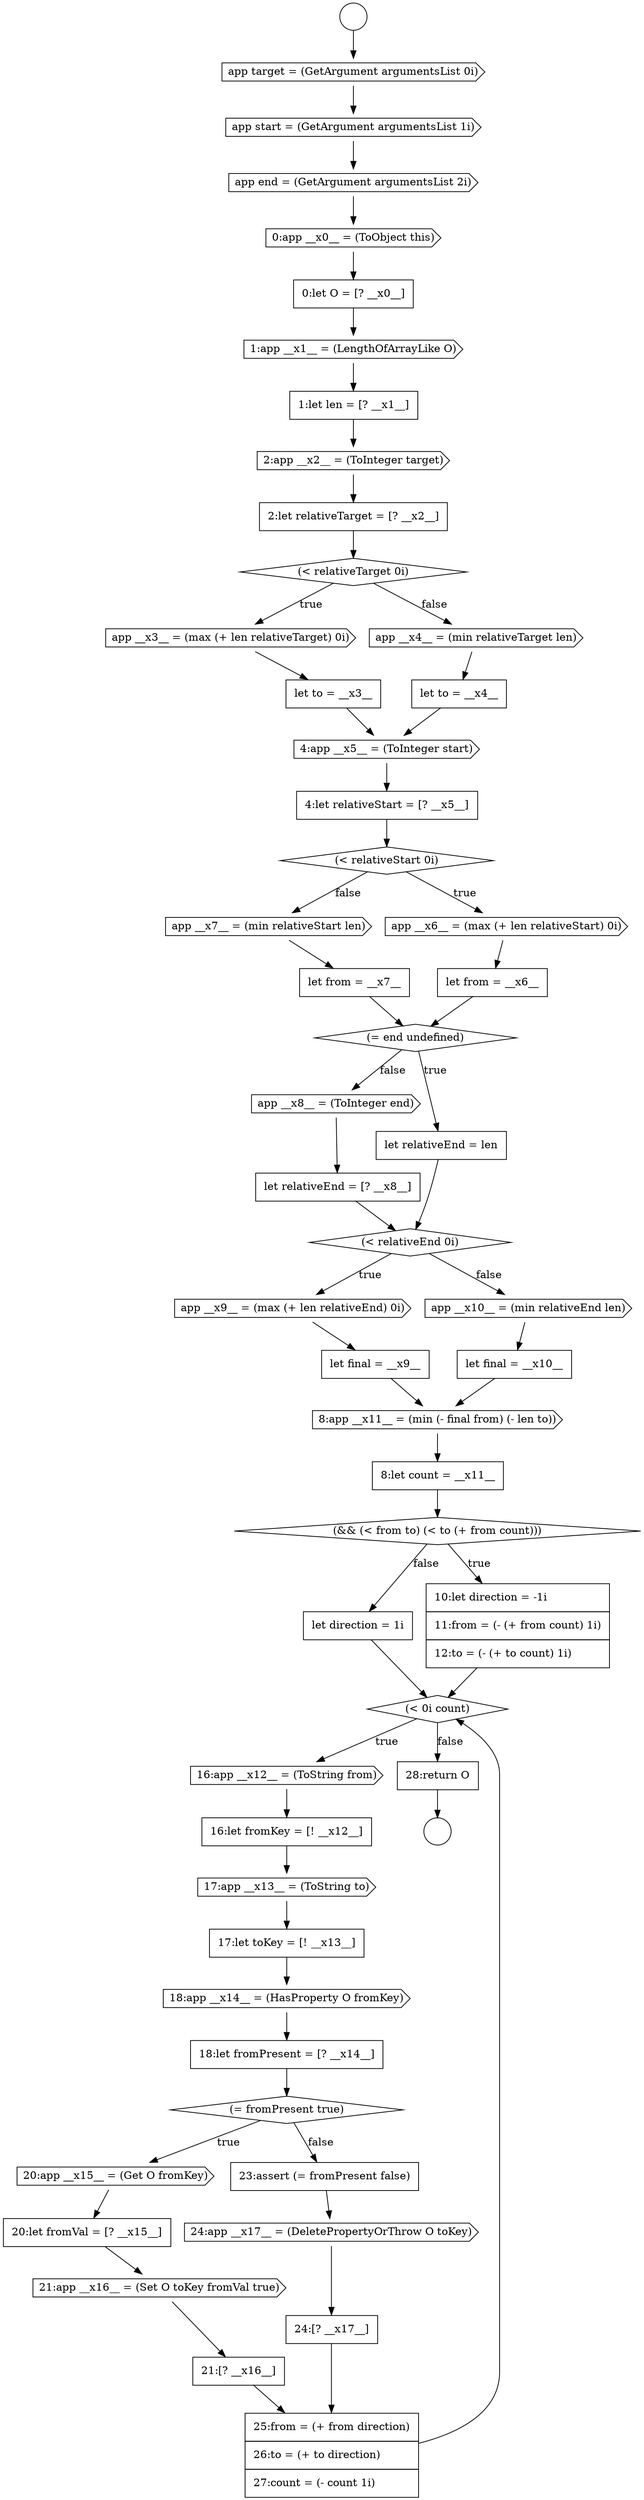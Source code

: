 digraph {
  node15450 [shape=cds, label=<<font color="black">app __x9__ = (max (+ len relativeEnd) 0i)</font>> color="black" fillcolor="white" style=filled]
  node15435 [shape=none, margin=0, label=<<font color="black">
    <table border="0" cellborder="1" cellspacing="0" cellpadding="10">
      <tr><td align="left">let to = __x3__</td></tr>
    </table>
  </font>> color="black" fillcolor="white" style=filled]
  node15462 [shape=cds, label=<<font color="black">17:app __x13__ = (ToString to)</font>> color="black" fillcolor="white" style=filled]
  node15447 [shape=cds, label=<<font color="black">app __x8__ = (ToInteger end)</font>> color="black" fillcolor="white" style=filled]
  node15443 [shape=cds, label=<<font color="black">app __x7__ = (min relativeStart len)</font>> color="black" fillcolor="white" style=filled]
  node15469 [shape=cds, label=<<font color="black">21:app __x16__ = (Set O toKey fromVal true)</font>> color="black" fillcolor="white" style=filled]
  node15451 [shape=none, margin=0, label=<<font color="black">
    <table border="0" cellborder="1" cellspacing="0" cellpadding="10">
      <tr><td align="left">let final = __x9__</td></tr>
    </table>
  </font>> color="black" fillcolor="white" style=filled]
  node15467 [shape=cds, label=<<font color="black">20:app __x15__ = (Get O fromKey)</font>> color="black" fillcolor="white" style=filled]
  node15440 [shape=diamond, label=<<font color="black">(&lt; relativeStart 0i)</font>> color="black" fillcolor="white" style=filled]
  node15472 [shape=cds, label=<<font color="black">24:app __x17__ = (DeletePropertyOrThrow O toKey)</font>> color="black" fillcolor="white" style=filled]
  node15426 [shape=cds, label=<<font color="black">app end = (GetArgument argumentsList 2i)</font>> color="black" fillcolor="white" style=filled]
  node15441 [shape=cds, label=<<font color="black">app __x6__ = (max (+ len relativeStart) 0i)</font>> color="black" fillcolor="white" style=filled]
  node15445 [shape=diamond, label=<<font color="black">(= end undefined)</font>> color="black" fillcolor="white" style=filled]
  node15468 [shape=none, margin=0, label=<<font color="black">
    <table border="0" cellborder="1" cellspacing="0" cellpadding="10">
      <tr><td align="left">20:let fromVal = [? __x15__]</td></tr>
    </table>
  </font>> color="black" fillcolor="white" style=filled]
  node15430 [shape=none, margin=0, label=<<font color="black">
    <table border="0" cellborder="1" cellspacing="0" cellpadding="10">
      <tr><td align="left">1:let len = [? __x1__]</td></tr>
    </table>
  </font>> color="black" fillcolor="white" style=filled]
  node15473 [shape=none, margin=0, label=<<font color="black">
    <table border="0" cellborder="1" cellspacing="0" cellpadding="10">
      <tr><td align="left">24:[? __x17__]</td></tr>
    </table>
  </font>> color="black" fillcolor="white" style=filled]
  node15458 [shape=none, margin=0, label=<<font color="black">
    <table border="0" cellborder="1" cellspacing="0" cellpadding="10">
      <tr><td align="left">let direction = 1i</td></tr>
    </table>
  </font>> color="black" fillcolor="white" style=filled]
  node15424 [shape=cds, label=<<font color="black">app target = (GetArgument argumentsList 0i)</font>> color="black" fillcolor="white" style=filled]
  node15449 [shape=diamond, label=<<font color="black">(&lt; relativeEnd 0i)</font>> color="black" fillcolor="white" style=filled]
  node15434 [shape=cds, label=<<font color="black">app __x3__ = (max (+ len relativeTarget) 0i)</font>> color="black" fillcolor="white" style=filled]
  node15439 [shape=none, margin=0, label=<<font color="black">
    <table border="0" cellborder="1" cellspacing="0" cellpadding="10">
      <tr><td align="left">4:let relativeStart = [? __x5__]</td></tr>
    </table>
  </font>> color="black" fillcolor="white" style=filled]
  node15471 [shape=none, margin=0, label=<<font color="black">
    <table border="0" cellborder="1" cellspacing="0" cellpadding="10">
      <tr><td align="left">23:assert (= fromPresent false)</td></tr>
    </table>
  </font>> color="black" fillcolor="white" style=filled]
  node15422 [shape=circle label=" " color="black" fillcolor="white" style=filled]
  node15456 [shape=diamond, label=<<font color="black">(&amp;&amp; (&lt; from to) (&lt; to (+ from count)))</font>> color="black" fillcolor="white" style=filled]
  node15454 [shape=cds, label=<<font color="black">8:app __x11__ = (min (- final from) (- len to))</font>> color="black" fillcolor="white" style=filled]
  node15466 [shape=diamond, label=<<font color="black">(= fromPresent true)</font>> color="black" fillcolor="white" style=filled]
  node15459 [shape=diamond, label=<<font color="black">(&lt; 0i count)</font>> color="black" fillcolor="white" style=filled]
  node15442 [shape=none, margin=0, label=<<font color="black">
    <table border="0" cellborder="1" cellspacing="0" cellpadding="10">
      <tr><td align="left">let from = __x6__</td></tr>
    </table>
  </font>> color="black" fillcolor="white" style=filled]
  node15463 [shape=none, margin=0, label=<<font color="black">
    <table border="0" cellborder="1" cellspacing="0" cellpadding="10">
      <tr><td align="left">17:let toKey = [! __x13__]</td></tr>
    </table>
  </font>> color="black" fillcolor="white" style=filled]
  node15431 [shape=cds, label=<<font color="black">2:app __x2__ = (ToInteger target)</font>> color="black" fillcolor="white" style=filled]
  node15474 [shape=none, margin=0, label=<<font color="black">
    <table border="0" cellborder="1" cellspacing="0" cellpadding="10">
      <tr><td align="left">25:from = (+ from direction)</td></tr>
      <tr><td align="left">26:to = (+ to direction)</td></tr>
      <tr><td align="left">27:count = (- count 1i)</td></tr>
    </table>
  </font>> color="black" fillcolor="white" style=filled]
  node15446 [shape=none, margin=0, label=<<font color="black">
    <table border="0" cellborder="1" cellspacing="0" cellpadding="10">
      <tr><td align="left">let relativeEnd = len</td></tr>
    </table>
  </font>> color="black" fillcolor="white" style=filled]
  node15427 [shape=cds, label=<<font color="black">0:app __x0__ = (ToObject this)</font>> color="black" fillcolor="white" style=filled]
  node15423 [shape=circle label=" " color="black" fillcolor="white" style=filled]
  node15433 [shape=diamond, label=<<font color="black">(&lt; relativeTarget 0i)</font>> color="black" fillcolor="white" style=filled]
  node15428 [shape=none, margin=0, label=<<font color="black">
    <table border="0" cellborder="1" cellspacing="0" cellpadding="10">
      <tr><td align="left">0:let O = [? __x0__]</td></tr>
    </table>
  </font>> color="black" fillcolor="white" style=filled]
  node15470 [shape=none, margin=0, label=<<font color="black">
    <table border="0" cellborder="1" cellspacing="0" cellpadding="10">
      <tr><td align="left">21:[? __x16__]</td></tr>
    </table>
  </font>> color="black" fillcolor="white" style=filled]
  node15460 [shape=cds, label=<<font color="black">16:app __x12__ = (ToString from)</font>> color="black" fillcolor="white" style=filled]
  node15452 [shape=cds, label=<<font color="black">app __x10__ = (min relativeEnd len)</font>> color="black" fillcolor="white" style=filled]
  node15455 [shape=none, margin=0, label=<<font color="black">
    <table border="0" cellborder="1" cellspacing="0" cellpadding="10">
      <tr><td align="left">8:let count = __x11__</td></tr>
    </table>
  </font>> color="black" fillcolor="white" style=filled]
  node15453 [shape=none, margin=0, label=<<font color="black">
    <table border="0" cellborder="1" cellspacing="0" cellpadding="10">
      <tr><td align="left">let final = __x10__</td></tr>
    </table>
  </font>> color="black" fillcolor="white" style=filled]
  node15465 [shape=none, margin=0, label=<<font color="black">
    <table border="0" cellborder="1" cellspacing="0" cellpadding="10">
      <tr><td align="left">18:let fromPresent = [? __x14__]</td></tr>
    </table>
  </font>> color="black" fillcolor="white" style=filled]
  node15438 [shape=cds, label=<<font color="black">4:app __x5__ = (ToInteger start)</font>> color="black" fillcolor="white" style=filled]
  node15475 [shape=none, margin=0, label=<<font color="black">
    <table border="0" cellborder="1" cellspacing="0" cellpadding="10">
      <tr><td align="left">28:return O</td></tr>
    </table>
  </font>> color="black" fillcolor="white" style=filled]
  node15464 [shape=cds, label=<<font color="black">18:app __x14__ = (HasProperty O fromKey)</font>> color="black" fillcolor="white" style=filled]
  node15432 [shape=none, margin=0, label=<<font color="black">
    <table border="0" cellborder="1" cellspacing="0" cellpadding="10">
      <tr><td align="left">2:let relativeTarget = [? __x2__]</td></tr>
    </table>
  </font>> color="black" fillcolor="white" style=filled]
  node15436 [shape=cds, label=<<font color="black">app __x4__ = (min relativeTarget len)</font>> color="black" fillcolor="white" style=filled]
  node15437 [shape=none, margin=0, label=<<font color="black">
    <table border="0" cellborder="1" cellspacing="0" cellpadding="10">
      <tr><td align="left">let to = __x4__</td></tr>
    </table>
  </font>> color="black" fillcolor="white" style=filled]
  node15425 [shape=cds, label=<<font color="black">app start = (GetArgument argumentsList 1i)</font>> color="black" fillcolor="white" style=filled]
  node15448 [shape=none, margin=0, label=<<font color="black">
    <table border="0" cellborder="1" cellspacing="0" cellpadding="10">
      <tr><td align="left">let relativeEnd = [? __x8__]</td></tr>
    </table>
  </font>> color="black" fillcolor="white" style=filled]
  node15461 [shape=none, margin=0, label=<<font color="black">
    <table border="0" cellborder="1" cellspacing="0" cellpadding="10">
      <tr><td align="left">16:let fromKey = [! __x12__]</td></tr>
    </table>
  </font>> color="black" fillcolor="white" style=filled]
  node15444 [shape=none, margin=0, label=<<font color="black">
    <table border="0" cellborder="1" cellspacing="0" cellpadding="10">
      <tr><td align="left">let from = __x7__</td></tr>
    </table>
  </font>> color="black" fillcolor="white" style=filled]
  node15457 [shape=none, margin=0, label=<<font color="black">
    <table border="0" cellborder="1" cellspacing="0" cellpadding="10">
      <tr><td align="left">10:let direction = -1i</td></tr>
      <tr><td align="left">11:from = (- (+ from count) 1i)</td></tr>
      <tr><td align="left">12:to = (- (+ to count) 1i)</td></tr>
    </table>
  </font>> color="black" fillcolor="white" style=filled]
  node15429 [shape=cds, label=<<font color="black">1:app __x1__ = (LengthOfArrayLike O)</font>> color="black" fillcolor="white" style=filled]
  node15450 -> node15451 [ color="black"]
  node15438 -> node15439 [ color="black"]
  node15469 -> node15470 [ color="black"]
  node15435 -> node15438 [ color="black"]
  node15430 -> node15431 [ color="black"]
  node15458 -> node15459 [ color="black"]
  node15433 -> node15434 [label=<<font color="black">true</font>> color="black"]
  node15433 -> node15436 [label=<<font color="black">false</font>> color="black"]
  node15467 -> node15468 [ color="black"]
  node15451 -> node15454 [ color="black"]
  node15470 -> node15474 [ color="black"]
  node15446 -> node15449 [ color="black"]
  node15445 -> node15446 [label=<<font color="black">true</font>> color="black"]
  node15445 -> node15447 [label=<<font color="black">false</font>> color="black"]
  node15462 -> node15463 [ color="black"]
  node15443 -> node15444 [ color="black"]
  node15455 -> node15456 [ color="black"]
  node15431 -> node15432 [ color="black"]
  node15422 -> node15424 [ color="black"]
  node15449 -> node15450 [label=<<font color="black">true</font>> color="black"]
  node15449 -> node15452 [label=<<font color="black">false</font>> color="black"]
  node15457 -> node15459 [ color="black"]
  node15424 -> node15425 [ color="black"]
  node15440 -> node15441 [label=<<font color="black">true</font>> color="black"]
  node15440 -> node15443 [label=<<font color="black">false</font>> color="black"]
  node15444 -> node15445 [ color="black"]
  node15472 -> node15473 [ color="black"]
  node15474 -> node15459 [ color="black"]
  node15465 -> node15466 [ color="black"]
  node15434 -> node15435 [ color="black"]
  node15453 -> node15454 [ color="black"]
  node15439 -> node15440 [ color="black"]
  node15429 -> node15430 [ color="black"]
  node15452 -> node15453 [ color="black"]
  node15426 -> node15427 [ color="black"]
  node15460 -> node15461 [ color="black"]
  node15461 -> node15462 [ color="black"]
  node15459 -> node15460 [label=<<font color="black">true</font>> color="black"]
  node15459 -> node15475 [label=<<font color="black">false</font>> color="black"]
  node15464 -> node15465 [ color="black"]
  node15425 -> node15426 [ color="black"]
  node15428 -> node15429 [ color="black"]
  node15456 -> node15457 [label=<<font color="black">true</font>> color="black"]
  node15456 -> node15458 [label=<<font color="black">false</font>> color="black"]
  node15427 -> node15428 [ color="black"]
  node15463 -> node15464 [ color="black"]
  node15437 -> node15438 [ color="black"]
  node15471 -> node15472 [ color="black"]
  node15432 -> node15433 [ color="black"]
  node15475 -> node15423 [ color="black"]
  node15473 -> node15474 [ color="black"]
  node15436 -> node15437 [ color="black"]
  node15447 -> node15448 [ color="black"]
  node15442 -> node15445 [ color="black"]
  node15454 -> node15455 [ color="black"]
  node15468 -> node15469 [ color="black"]
  node15441 -> node15442 [ color="black"]
  node15466 -> node15467 [label=<<font color="black">true</font>> color="black"]
  node15466 -> node15471 [label=<<font color="black">false</font>> color="black"]
  node15448 -> node15449 [ color="black"]
}
